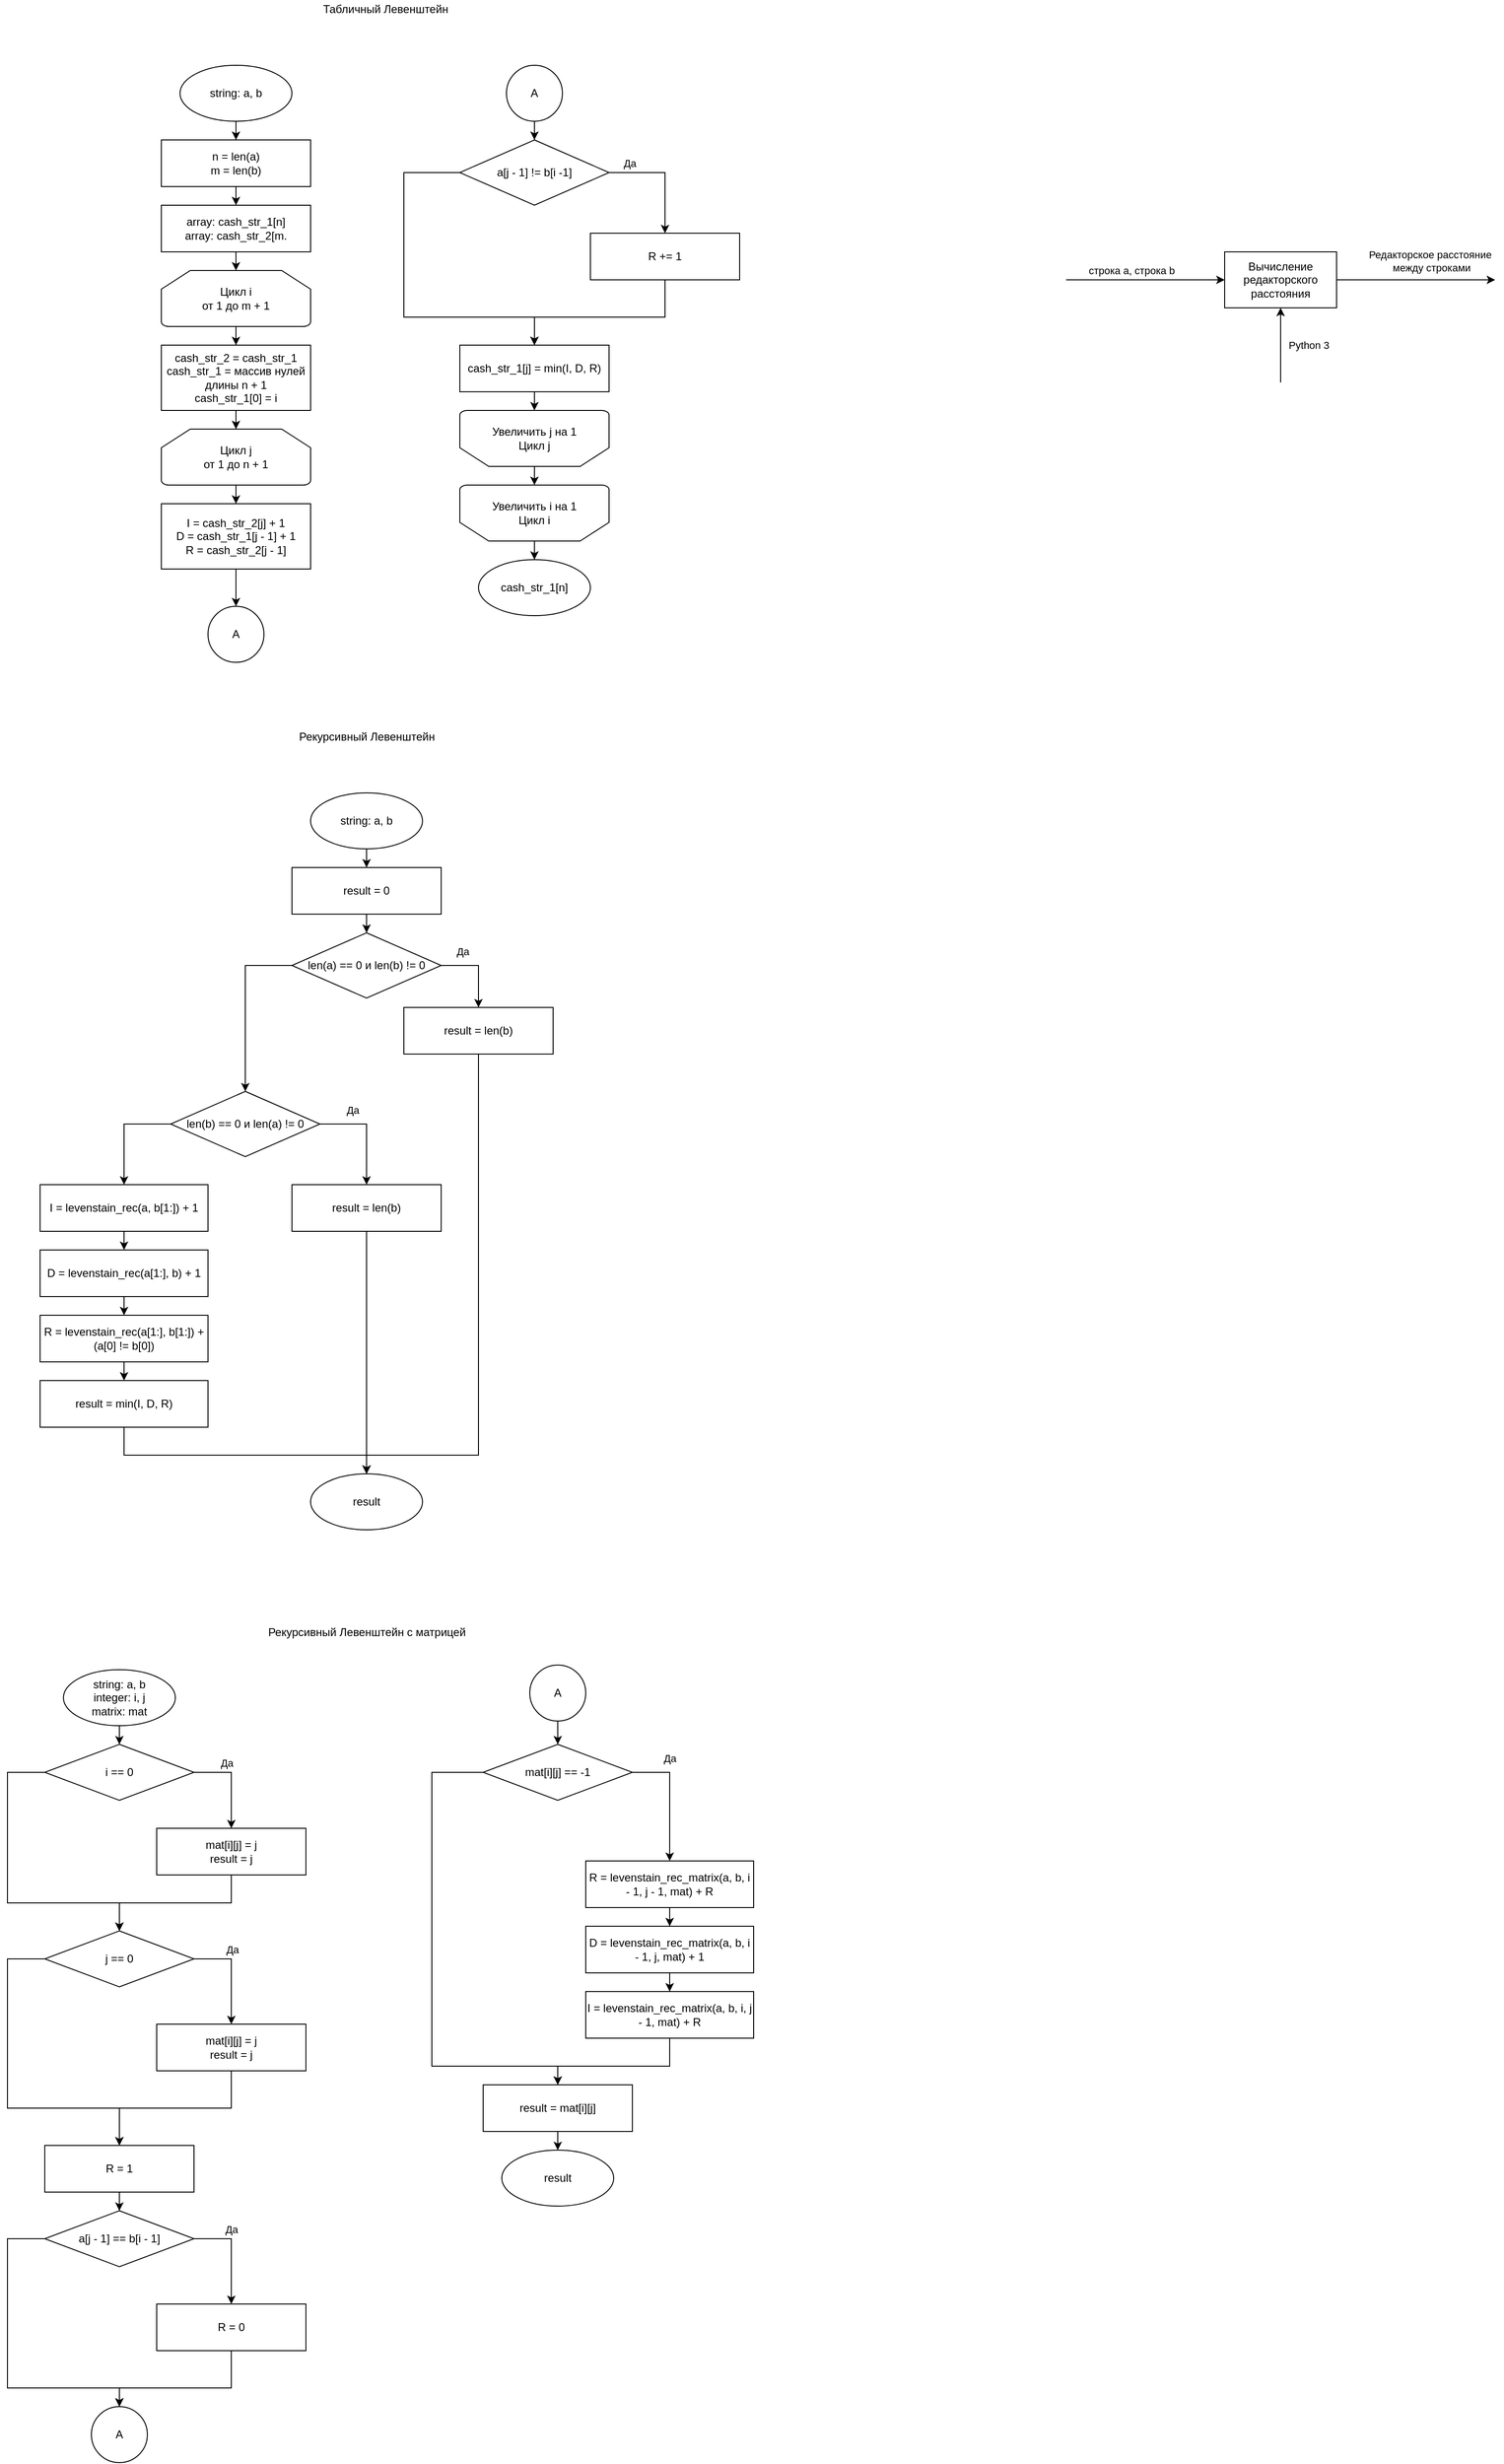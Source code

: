 <mxfile version="14.9.6" type="device"><diagram id="fH0HBRmKc5SlsXEf2OlQ" name="Страница 1"><mxGraphModel dx="1487" dy="696" grid="1" gridSize="10" guides="1" tooltips="1" connect="1" arrows="1" fold="1" page="1" pageScale="1" pageWidth="2000" pageHeight="7500" math="0" shadow="0"><root><mxCell id="0"/><mxCell id="1" parent="0"/><mxCell id="qf41cZpjFix9rTjJ7FAO-22" style="edgeStyle=orthogonalEdgeStyle;rounded=0;orthogonalLoop=1;jettySize=auto;html=1;entryX=0.5;entryY=0;entryDx=0;entryDy=0;" parent="1" source="qf41cZpjFix9rTjJ7FAO-5" target="qf41cZpjFix9rTjJ7FAO-20" edge="1"><mxGeometry relative="1" as="geometry"/></mxCell><mxCell id="qf41cZpjFix9rTjJ7FAO-5" value="Цикл i&lt;br&gt;от 1 до m + 1" style="strokeWidth=1;html=1;shape=mxgraph.flowchart.loop_limit;whiteSpace=wrap;" parent="1" vertex="1"><mxGeometry x="180" y="300" width="160" height="60" as="geometry"/></mxCell><mxCell id="qf41cZpjFix9rTjJ7FAO-9" style="edgeStyle=orthogonalEdgeStyle;rounded=0;orthogonalLoop=1;jettySize=auto;html=1;entryX=0.5;entryY=0;entryDx=0;entryDy=0;" parent="1" source="qf41cZpjFix9rTjJ7FAO-6" target="qf41cZpjFix9rTjJ7FAO-8" edge="1"><mxGeometry relative="1" as="geometry"/></mxCell><mxCell id="qf41cZpjFix9rTjJ7FAO-6" value="string: a, b" style="strokeWidth=1;html=1;shape=mxgraph.flowchart.start_1;whiteSpace=wrap;" parent="1" vertex="1"><mxGeometry x="200" y="80" width="120" height="60" as="geometry"/></mxCell><mxCell id="qf41cZpjFix9rTjJ7FAO-11" style="edgeStyle=orthogonalEdgeStyle;rounded=0;orthogonalLoop=1;jettySize=auto;html=1;exitX=0.5;exitY=1;exitDx=0;exitDy=0;entryX=0.5;entryY=0;entryDx=0;entryDy=0;" parent="1" source="qf41cZpjFix9rTjJ7FAO-8" target="qf41cZpjFix9rTjJ7FAO-10" edge="1"><mxGeometry relative="1" as="geometry"/></mxCell><mxCell id="qf41cZpjFix9rTjJ7FAO-8" value="n = len(a)&lt;br&gt;m = len(b)" style="rounded=0;whiteSpace=wrap;html=1;strokeWidth=1;" parent="1" vertex="1"><mxGeometry x="180" y="160" width="160" height="50" as="geometry"/></mxCell><mxCell id="qf41cZpjFix9rTjJ7FAO-12" style="edgeStyle=orthogonalEdgeStyle;rounded=0;orthogonalLoop=1;jettySize=auto;html=1;exitX=0.5;exitY=1;exitDx=0;exitDy=0;entryX=0.5;entryY=0;entryDx=0;entryDy=0;entryPerimeter=0;" parent="1" source="qf41cZpjFix9rTjJ7FAO-10" target="qf41cZpjFix9rTjJ7FAO-5" edge="1"><mxGeometry relative="1" as="geometry"/></mxCell><mxCell id="qf41cZpjFix9rTjJ7FAO-10" value="array: cash_str_1[n]&lt;br&gt;array: cash_str_2[m." style="rounded=0;whiteSpace=wrap;html=1;strokeWidth=1;" parent="1" vertex="1"><mxGeometry x="180" y="230" width="160" height="50" as="geometry"/></mxCell><mxCell id="qf41cZpjFix9rTjJ7FAO-41" style="edgeStyle=orthogonalEdgeStyle;rounded=0;orthogonalLoop=1;jettySize=auto;html=1;entryX=0.5;entryY=0;entryDx=0;entryDy=0;entryPerimeter=0;" parent="1" source="qf41cZpjFix9rTjJ7FAO-16" target="qf41cZpjFix9rTjJ7FAO-40" edge="1"><mxGeometry relative="1" as="geometry"/></mxCell><mxCell id="qf41cZpjFix9rTjJ7FAO-16" value="Увеличить i на 1&lt;br&gt;Цикл i" style="strokeWidth=1;html=1;shape=mxgraph.flowchart.loop_limit;whiteSpace=wrap;direction=west;" parent="1" vertex="1"><mxGeometry x="500" y="530" width="160" height="60" as="geometry"/></mxCell><mxCell id="qf41cZpjFix9rTjJ7FAO-65" style="edgeStyle=orthogonalEdgeStyle;rounded=0;orthogonalLoop=1;jettySize=auto;html=1;entryX=0.5;entryY=0;entryDx=0;entryDy=0;" parent="1" source="qf41cZpjFix9rTjJ7FAO-18" target="qf41cZpjFix9rTjJ7FAO-23" edge="1"><mxGeometry relative="1" as="geometry"/></mxCell><mxCell id="qf41cZpjFix9rTjJ7FAO-18" value="Цикл j&lt;br&gt;от 1 до n + 1" style="strokeWidth=1;html=1;shape=mxgraph.flowchart.loop_limit;whiteSpace=wrap;" parent="1" vertex="1"><mxGeometry x="180" y="470" width="160" height="60" as="geometry"/></mxCell><mxCell id="qf41cZpjFix9rTjJ7FAO-38" style="edgeStyle=orthogonalEdgeStyle;rounded=0;orthogonalLoop=1;jettySize=auto;html=1;exitX=0.5;exitY=0;exitDx=0;exitDy=0;exitPerimeter=0;entryX=0.5;entryY=1;entryDx=0;entryDy=0;entryPerimeter=0;" parent="1" source="qf41cZpjFix9rTjJ7FAO-19" target="qf41cZpjFix9rTjJ7FAO-16" edge="1"><mxGeometry relative="1" as="geometry"/></mxCell><mxCell id="qf41cZpjFix9rTjJ7FAO-19" value="Увеличить j на 1&lt;br&gt;Цикл j" style="strokeWidth=1;html=1;shape=mxgraph.flowchart.loop_limit;whiteSpace=wrap;direction=west;" parent="1" vertex="1"><mxGeometry x="500" y="450" width="160" height="60" as="geometry"/></mxCell><mxCell id="qf41cZpjFix9rTjJ7FAO-21" style="edgeStyle=orthogonalEdgeStyle;rounded=0;orthogonalLoop=1;jettySize=auto;html=1;entryX=0.5;entryY=0;entryDx=0;entryDy=0;entryPerimeter=0;" parent="1" source="qf41cZpjFix9rTjJ7FAO-20" target="qf41cZpjFix9rTjJ7FAO-18" edge="1"><mxGeometry relative="1" as="geometry"/></mxCell><mxCell id="qf41cZpjFix9rTjJ7FAO-20" value="cash_str_2 = cash_str_1&lt;br&gt;cash_str_1 = массив нулей длины n + 1&lt;br&gt;cash_str_1[0] = i" style="rounded=0;whiteSpace=wrap;html=1;strokeWidth=1;" parent="1" vertex="1"><mxGeometry x="180" y="380" width="160" height="70" as="geometry"/></mxCell><mxCell id="qf41cZpjFix9rTjJ7FAO-25" style="edgeStyle=orthogonalEdgeStyle;rounded=0;orthogonalLoop=1;jettySize=auto;html=1;entryX=0.5;entryY=0;entryDx=0;entryDy=0;" parent="1" source="qf41cZpjFix9rTjJ7FAO-23" target="qf41cZpjFix9rTjJ7FAO-24" edge="1"><mxGeometry relative="1" as="geometry"/></mxCell><mxCell id="qf41cZpjFix9rTjJ7FAO-23" value="I = cash_str_2[j] + 1&lt;br&gt;D = cash_str_1[j - 1] + 1&lt;br&gt;R = cash_str_2[j - 1]" style="rounded=0;whiteSpace=wrap;html=1;strokeWidth=1;" parent="1" vertex="1"><mxGeometry x="180" y="550" width="160" height="70" as="geometry"/></mxCell><mxCell id="qf41cZpjFix9rTjJ7FAO-24" value="A" style="ellipse;whiteSpace=wrap;html=1;aspect=fixed;strokeWidth=1;" parent="1" vertex="1"><mxGeometry x="230" y="660" width="60" height="60" as="geometry"/></mxCell><mxCell id="qf41cZpjFix9rTjJ7FAO-29" style="edgeStyle=orthogonalEdgeStyle;rounded=0;orthogonalLoop=1;jettySize=auto;html=1;entryX=0.5;entryY=0;entryDx=0;entryDy=0;" parent="1" source="qf41cZpjFix9rTjJ7FAO-27" target="qf41cZpjFix9rTjJ7FAO-28" edge="1"><mxGeometry relative="1" as="geometry"/></mxCell><mxCell id="qf41cZpjFix9rTjJ7FAO-27" value="A" style="ellipse;whiteSpace=wrap;html=1;aspect=fixed;strokeWidth=1;" parent="1" vertex="1"><mxGeometry x="550" y="80" width="60" height="60" as="geometry"/></mxCell><mxCell id="qf41cZpjFix9rTjJ7FAO-31" style="edgeStyle=orthogonalEdgeStyle;rounded=0;orthogonalLoop=1;jettySize=auto;html=1;entryX=0.5;entryY=0;entryDx=0;entryDy=0;exitX=1;exitY=0.5;exitDx=0;exitDy=0;" parent="1" source="qf41cZpjFix9rTjJ7FAO-28" target="qf41cZpjFix9rTjJ7FAO-30" edge="1"><mxGeometry relative="1" as="geometry"><Array as="points"><mxPoint x="720" y="195"/></Array></mxGeometry></mxCell><mxCell id="qf41cZpjFix9rTjJ7FAO-32" value="Да" style="edgeLabel;html=1;align=center;verticalAlign=middle;resizable=0;points=[];" parent="qf41cZpjFix9rTjJ7FAO-31" vertex="1" connectable="0"><mxGeometry x="-0.513" y="2" relative="1" as="geometry"><mxPoint x="-9" y="-8" as="offset"/></mxGeometry></mxCell><mxCell id="qf41cZpjFix9rTjJ7FAO-35" style="edgeStyle=orthogonalEdgeStyle;rounded=0;orthogonalLoop=1;jettySize=auto;html=1;" parent="1" source="qf41cZpjFix9rTjJ7FAO-28" edge="1"><mxGeometry relative="1" as="geometry"><mxPoint x="580" y="380" as="targetPoint"/><Array as="points"><mxPoint x="440" y="195"/><mxPoint x="440" y="350"/><mxPoint x="580" y="350"/></Array></mxGeometry></mxCell><mxCell id="qf41cZpjFix9rTjJ7FAO-28" value="a[j - 1] != b[i -1]" style="rhombus;whiteSpace=wrap;html=1;strokeWidth=1;" parent="1" vertex="1"><mxGeometry x="500" y="160" width="160" height="70" as="geometry"/></mxCell><mxCell id="qf41cZpjFix9rTjJ7FAO-34" style="edgeStyle=orthogonalEdgeStyle;rounded=0;orthogonalLoop=1;jettySize=auto;html=1;entryX=0.5;entryY=0;entryDx=0;entryDy=0;" parent="1" source="qf41cZpjFix9rTjJ7FAO-30" target="qf41cZpjFix9rTjJ7FAO-33" edge="1"><mxGeometry relative="1" as="geometry"><Array as="points"><mxPoint x="720" y="350"/><mxPoint x="580" y="350"/></Array></mxGeometry></mxCell><mxCell id="qf41cZpjFix9rTjJ7FAO-30" value="R += 1" style="rounded=0;whiteSpace=wrap;html=1;strokeWidth=1;" parent="1" vertex="1"><mxGeometry x="640" y="260" width="160" height="50" as="geometry"/></mxCell><mxCell id="qf41cZpjFix9rTjJ7FAO-37" style="edgeStyle=orthogonalEdgeStyle;rounded=0;orthogonalLoop=1;jettySize=auto;html=1;exitX=0.5;exitY=1;exitDx=0;exitDy=0;entryX=0.5;entryY=1;entryDx=0;entryDy=0;entryPerimeter=0;" parent="1" source="qf41cZpjFix9rTjJ7FAO-33" target="qf41cZpjFix9rTjJ7FAO-19" edge="1"><mxGeometry relative="1" as="geometry"/></mxCell><mxCell id="qf41cZpjFix9rTjJ7FAO-33" value="cash_str_1[j] = min(I, D, R)" style="rounded=0;whiteSpace=wrap;html=1;strokeWidth=1;" parent="1" vertex="1"><mxGeometry x="500" y="380" width="160" height="50" as="geometry"/></mxCell><mxCell id="qf41cZpjFix9rTjJ7FAO-40" value="cash_str_1[n]" style="strokeWidth=1;html=1;shape=mxgraph.flowchart.start_1;whiteSpace=wrap;" parent="1" vertex="1"><mxGeometry x="520" y="610" width="120" height="60" as="geometry"/></mxCell><mxCell id="qf41cZpjFix9rTjJ7FAO-50" style="edgeStyle=orthogonalEdgeStyle;rounded=0;orthogonalLoop=1;jettySize=auto;html=1;exitX=0.5;exitY=1;exitDx=0;exitDy=0;exitPerimeter=0;entryX=0.5;entryY=0;entryDx=0;entryDy=0;" parent="1" source="qf41cZpjFix9rTjJ7FAO-42" target="qf41cZpjFix9rTjJ7FAO-49" edge="1"><mxGeometry relative="1" as="geometry"/></mxCell><mxCell id="qf41cZpjFix9rTjJ7FAO-42" value="string: a, b" style="strokeWidth=1;html=1;shape=mxgraph.flowchart.start_1;whiteSpace=wrap;" parent="1" vertex="1"><mxGeometry x="340" y="860" width="120" height="60" as="geometry"/></mxCell><mxCell id="qf41cZpjFix9rTjJ7FAO-43" value="Табличный Левенштейн" style="text;html=1;align=center;verticalAlign=middle;resizable=0;points=[];autosize=1;strokeColor=none;" parent="1" vertex="1"><mxGeometry x="345" y="10" width="150" height="20" as="geometry"/></mxCell><mxCell id="qf41cZpjFix9rTjJ7FAO-44" value="Рекурсивный Левенштейн" style="text;html=1;align=center;verticalAlign=middle;resizable=0;points=[];autosize=1;strokeColor=none;" parent="1" vertex="1"><mxGeometry x="320" y="790" width="160" height="20" as="geometry"/></mxCell><mxCell id="qf41cZpjFix9rTjJ7FAO-53" style="edgeStyle=orthogonalEdgeStyle;rounded=0;orthogonalLoop=1;jettySize=auto;html=1;entryX=0.5;entryY=0;entryDx=0;entryDy=0;" parent="1" source="qf41cZpjFix9rTjJ7FAO-47" target="qf41cZpjFix9rTjJ7FAO-52" edge="1"><mxGeometry relative="1" as="geometry"><Array as="points"><mxPoint x="520" y="1045"/></Array></mxGeometry></mxCell><mxCell id="qf41cZpjFix9rTjJ7FAO-54" value="Да" style="edgeLabel;html=1;align=center;verticalAlign=middle;resizable=0;points=[];" parent="qf41cZpjFix9rTjJ7FAO-53" vertex="1" connectable="0"><mxGeometry x="-0.46" y="1" relative="1" as="geometry"><mxPoint y="-14" as="offset"/></mxGeometry></mxCell><mxCell id="qf41cZpjFix9rTjJ7FAO-62" style="edgeStyle=orthogonalEdgeStyle;rounded=0;orthogonalLoop=1;jettySize=auto;html=1;entryX=0.5;entryY=0;entryDx=0;entryDy=0;" parent="1" source="qf41cZpjFix9rTjJ7FAO-47" target="qf41cZpjFix9rTjJ7FAO-48" edge="1"><mxGeometry relative="1" as="geometry"><Array as="points"><mxPoint x="270" y="1045"/></Array></mxGeometry></mxCell><mxCell id="qf41cZpjFix9rTjJ7FAO-47" value="len(a) == 0 и len(b) != 0" style="rhombus;whiteSpace=wrap;html=1;strokeWidth=1;" parent="1" vertex="1"><mxGeometry x="320" y="1010" width="160" height="70" as="geometry"/></mxCell><mxCell id="qf41cZpjFix9rTjJ7FAO-58" style="edgeStyle=orthogonalEdgeStyle;rounded=0;orthogonalLoop=1;jettySize=auto;html=1;exitX=1;exitY=0.5;exitDx=0;exitDy=0;entryX=0.5;entryY=0;entryDx=0;entryDy=0;" parent="1" source="qf41cZpjFix9rTjJ7FAO-48" target="qf41cZpjFix9rTjJ7FAO-57" edge="1"><mxGeometry relative="1" as="geometry"/></mxCell><mxCell id="qf41cZpjFix9rTjJ7FAO-61" value="Да" style="edgeLabel;html=1;align=center;verticalAlign=middle;resizable=0;points=[];" parent="qf41cZpjFix9rTjJ7FAO-58" vertex="1" connectable="0"><mxGeometry x="-0.398" y="1" relative="1" as="geometry"><mxPoint y="-14" as="offset"/></mxGeometry></mxCell><mxCell id="qf41cZpjFix9rTjJ7FAO-64" style="edgeStyle=orthogonalEdgeStyle;rounded=0;orthogonalLoop=1;jettySize=auto;html=1;exitX=0;exitY=0.5;exitDx=0;exitDy=0;entryX=0.5;entryY=0;entryDx=0;entryDy=0;" parent="1" source="qf41cZpjFix9rTjJ7FAO-48" target="qf41cZpjFix9rTjJ7FAO-66" edge="1"><mxGeometry relative="1" as="geometry"><mxPoint x="140" y="1265" as="targetPoint"/></mxGeometry></mxCell><mxCell id="qf41cZpjFix9rTjJ7FAO-48" value="len(b) == 0 и len(a) != 0" style="rhombus;whiteSpace=wrap;html=1;strokeWidth=1;" parent="1" vertex="1"><mxGeometry x="190" y="1180" width="160" height="70" as="geometry"/></mxCell><mxCell id="qf41cZpjFix9rTjJ7FAO-51" style="edgeStyle=orthogonalEdgeStyle;rounded=0;orthogonalLoop=1;jettySize=auto;html=1;exitX=0.5;exitY=1;exitDx=0;exitDy=0;entryX=0.5;entryY=0;entryDx=0;entryDy=0;" parent="1" source="qf41cZpjFix9rTjJ7FAO-49" target="qf41cZpjFix9rTjJ7FAO-47" edge="1"><mxGeometry relative="1" as="geometry"/></mxCell><mxCell id="qf41cZpjFix9rTjJ7FAO-49" value="result = 0" style="rounded=0;whiteSpace=wrap;html=1;strokeWidth=1;" parent="1" vertex="1"><mxGeometry x="320" y="940" width="160" height="50" as="geometry"/></mxCell><mxCell id="qf41cZpjFix9rTjJ7FAO-79" style="edgeStyle=orthogonalEdgeStyle;rounded=0;orthogonalLoop=1;jettySize=auto;html=1;entryX=0.5;entryY=0;entryDx=0;entryDy=0;entryPerimeter=0;" parent="1" source="qf41cZpjFix9rTjJ7FAO-52" target="qf41cZpjFix9rTjJ7FAO-76" edge="1"><mxGeometry relative="1" as="geometry"><Array as="points"><mxPoint x="520" y="1570"/><mxPoint x="400" y="1570"/></Array></mxGeometry></mxCell><mxCell id="qf41cZpjFix9rTjJ7FAO-52" value="result = len(b)" style="rounded=0;whiteSpace=wrap;html=1;strokeWidth=1;" parent="1" vertex="1"><mxGeometry x="440" y="1090" width="160" height="50" as="geometry"/></mxCell><mxCell id="qf41cZpjFix9rTjJ7FAO-78" style="edgeStyle=orthogonalEdgeStyle;rounded=0;orthogonalLoop=1;jettySize=auto;html=1;exitX=0.5;exitY=1;exitDx=0;exitDy=0;entryX=0.5;entryY=0;entryDx=0;entryDy=0;entryPerimeter=0;" parent="1" source="qf41cZpjFix9rTjJ7FAO-57" target="qf41cZpjFix9rTjJ7FAO-76" edge="1"><mxGeometry relative="1" as="geometry"/></mxCell><mxCell id="qf41cZpjFix9rTjJ7FAO-57" value="result = len(b)" style="rounded=0;whiteSpace=wrap;html=1;strokeWidth=1;" parent="1" vertex="1"><mxGeometry x="320" y="1280" width="160" height="50" as="geometry"/></mxCell><mxCell id="qf41cZpjFix9rTjJ7FAO-74" style="edgeStyle=orthogonalEdgeStyle;rounded=0;orthogonalLoop=1;jettySize=auto;html=1;exitX=0.5;exitY=1;exitDx=0;exitDy=0;entryX=0.5;entryY=0;entryDx=0;entryDy=0;" parent="1" source="qf41cZpjFix9rTjJ7FAO-66" target="qf41cZpjFix9rTjJ7FAO-70" edge="1"><mxGeometry relative="1" as="geometry"/></mxCell><mxCell id="qf41cZpjFix9rTjJ7FAO-66" value="I = levenstain_rec(a, b[1:]) + 1" style="rounded=0;whiteSpace=wrap;html=1;strokeWidth=1;" parent="1" vertex="1"><mxGeometry x="50" y="1280" width="180" height="50" as="geometry"/></mxCell><mxCell id="qf41cZpjFix9rTjJ7FAO-73" style="edgeStyle=orthogonalEdgeStyle;rounded=0;orthogonalLoop=1;jettySize=auto;html=1;exitX=0.5;exitY=1;exitDx=0;exitDy=0;entryX=0.5;entryY=0;entryDx=0;entryDy=0;" parent="1" source="qf41cZpjFix9rTjJ7FAO-70" target="qf41cZpjFix9rTjJ7FAO-71" edge="1"><mxGeometry relative="1" as="geometry"/></mxCell><mxCell id="qf41cZpjFix9rTjJ7FAO-70" value="D = levenstain_rec(a[1:], b) + 1" style="rounded=0;whiteSpace=wrap;html=1;strokeWidth=1;" parent="1" vertex="1"><mxGeometry x="50" y="1350" width="180" height="50" as="geometry"/></mxCell><mxCell id="qf41cZpjFix9rTjJ7FAO-75" style="edgeStyle=orthogonalEdgeStyle;rounded=0;orthogonalLoop=1;jettySize=auto;html=1;exitX=0.5;exitY=1;exitDx=0;exitDy=0;entryX=0.5;entryY=0;entryDx=0;entryDy=0;" parent="1" source="qf41cZpjFix9rTjJ7FAO-71" target="qf41cZpjFix9rTjJ7FAO-72" edge="1"><mxGeometry relative="1" as="geometry"/></mxCell><mxCell id="qf41cZpjFix9rTjJ7FAO-71" value="R = levenstain_rec(a[1:], b[1:]) + (a[0] != b[0])" style="rounded=0;whiteSpace=wrap;html=1;strokeWidth=1;" parent="1" vertex="1"><mxGeometry x="50" y="1420" width="180" height="50" as="geometry"/></mxCell><mxCell id="qf41cZpjFix9rTjJ7FAO-77" style="edgeStyle=orthogonalEdgeStyle;rounded=0;orthogonalLoop=1;jettySize=auto;html=1;entryX=0.5;entryY=0;entryDx=0;entryDy=0;entryPerimeter=0;" parent="1" source="qf41cZpjFix9rTjJ7FAO-72" target="qf41cZpjFix9rTjJ7FAO-76" edge="1"><mxGeometry relative="1" as="geometry"><Array as="points"><mxPoint x="140" y="1570"/><mxPoint x="400" y="1570"/></Array></mxGeometry></mxCell><mxCell id="qf41cZpjFix9rTjJ7FAO-72" value="result = min(I, D, R)" style="rounded=0;whiteSpace=wrap;html=1;strokeWidth=1;" parent="1" vertex="1"><mxGeometry x="50" y="1490" width="180" height="50" as="geometry"/></mxCell><mxCell id="qf41cZpjFix9rTjJ7FAO-76" value="result" style="strokeWidth=1;html=1;shape=mxgraph.flowchart.start_1;whiteSpace=wrap;" parent="1" vertex="1"><mxGeometry x="340" y="1590" width="120" height="60" as="geometry"/></mxCell><mxCell id="qf41cZpjFix9rTjJ7FAO-136" style="edgeStyle=orthogonalEdgeStyle;rounded=0;orthogonalLoop=1;jettySize=auto;html=1;exitX=0.5;exitY=1;exitDx=0;exitDy=0;exitPerimeter=0;entryX=0.5;entryY=0;entryDx=0;entryDy=0;" parent="1" source="qf41cZpjFix9rTjJ7FAO-107" target="qf41cZpjFix9rTjJ7FAO-132" edge="1"><mxGeometry relative="1" as="geometry"/></mxCell><mxCell id="qf41cZpjFix9rTjJ7FAO-107" value="string: a, b&lt;br&gt;integer: i, j&lt;br&gt;matrix: mat" style="strokeWidth=1;html=1;shape=mxgraph.flowchart.start_1;whiteSpace=wrap;" parent="1" vertex="1"><mxGeometry x="75" y="1800" width="120" height="60" as="geometry"/></mxCell><mxCell id="qf41cZpjFix9rTjJ7FAO-108" value="Рекурсивный Левенштейн с матрицей" style="text;html=1;align=center;verticalAlign=middle;resizable=0;points=[];autosize=1;strokeColor=none;" parent="1" vertex="1"><mxGeometry x="285" y="1750" width="230" height="20" as="geometry"/></mxCell><mxCell id="qf41cZpjFix9rTjJ7FAO-135" style="edgeStyle=orthogonalEdgeStyle;rounded=0;orthogonalLoop=1;jettySize=auto;html=1;entryX=0.5;entryY=0;entryDx=0;entryDy=0;" parent="1" source="qf41cZpjFix9rTjJ7FAO-132" target="qf41cZpjFix9rTjJ7FAO-133" edge="1"><mxGeometry relative="1" as="geometry"><Array as="points"><mxPoint x="255" y="1910"/></Array></mxGeometry></mxCell><mxCell id="qf41cZpjFix9rTjJ7FAO-137" value="Да&lt;br&gt;" style="edgeLabel;html=1;align=center;verticalAlign=middle;resizable=0;points=[];" parent="qf41cZpjFix9rTjJ7FAO-135" vertex="1" connectable="0"><mxGeometry x="-0.482" relative="1" as="geometry"><mxPoint x="9" y="-10" as="offset"/></mxGeometry></mxCell><mxCell id="qf41cZpjFix9rTjJ7FAO-140" style="edgeStyle=orthogonalEdgeStyle;rounded=0;orthogonalLoop=1;jettySize=auto;html=1;exitX=0;exitY=0.5;exitDx=0;exitDy=0;entryX=0.5;entryY=0;entryDx=0;entryDy=0;" parent="1" source="qf41cZpjFix9rTjJ7FAO-132" target="qf41cZpjFix9rTjJ7FAO-138" edge="1"><mxGeometry relative="1" as="geometry"><Array as="points"><mxPoint x="15" y="1910"/><mxPoint x="15" y="2050"/><mxPoint x="135" y="2050"/></Array></mxGeometry></mxCell><mxCell id="qf41cZpjFix9rTjJ7FAO-132" value="i == 0" style="rhombus;whiteSpace=wrap;html=1;strokeWidth=1;" parent="1" vertex="1"><mxGeometry x="55" y="1880" width="160" height="60" as="geometry"/></mxCell><mxCell id="qf41cZpjFix9rTjJ7FAO-139" style="edgeStyle=orthogonalEdgeStyle;rounded=0;orthogonalLoop=1;jettySize=auto;html=1;exitX=0.5;exitY=1;exitDx=0;exitDy=0;entryX=0.5;entryY=0;entryDx=0;entryDy=0;" parent="1" source="qf41cZpjFix9rTjJ7FAO-133" target="qf41cZpjFix9rTjJ7FAO-138" edge="1"><mxGeometry relative="1" as="geometry"/></mxCell><mxCell id="qf41cZpjFix9rTjJ7FAO-133" value="mat[i][j] = j&lt;br&gt;result = j" style="rounded=0;whiteSpace=wrap;html=1;strokeWidth=1;" parent="1" vertex="1"><mxGeometry x="175" y="1970" width="160" height="50" as="geometry"/></mxCell><mxCell id="qf41cZpjFix9rTjJ7FAO-142" style="edgeStyle=orthogonalEdgeStyle;rounded=0;orthogonalLoop=1;jettySize=auto;html=1;entryX=0.5;entryY=0;entryDx=0;entryDy=0;" parent="1" source="qf41cZpjFix9rTjJ7FAO-138" target="qf41cZpjFix9rTjJ7FAO-141" edge="1"><mxGeometry relative="1" as="geometry"><Array as="points"><mxPoint x="255" y="2110"/></Array></mxGeometry></mxCell><mxCell id="qf41cZpjFix9rTjJ7FAO-143" value="Да" style="edgeLabel;html=1;align=center;verticalAlign=middle;resizable=0;points=[];" parent="qf41cZpjFix9rTjJ7FAO-142" vertex="1" connectable="0"><mxGeometry x="-0.41" y="1" relative="1" as="geometry"><mxPoint x="8" y="-9" as="offset"/></mxGeometry></mxCell><mxCell id="qf41cZpjFix9rTjJ7FAO-145" style="edgeStyle=orthogonalEdgeStyle;rounded=0;orthogonalLoop=1;jettySize=auto;html=1;exitX=0;exitY=0.5;exitDx=0;exitDy=0;entryX=0.5;entryY=0;entryDx=0;entryDy=0;" parent="1" source="qf41cZpjFix9rTjJ7FAO-138" target="qf41cZpjFix9rTjJ7FAO-144" edge="1"><mxGeometry relative="1" as="geometry"><Array as="points"><mxPoint x="15" y="2110"/><mxPoint x="15" y="2270"/><mxPoint x="135" y="2270"/></Array></mxGeometry></mxCell><mxCell id="qf41cZpjFix9rTjJ7FAO-138" value="j == 0" style="rhombus;whiteSpace=wrap;html=1;strokeWidth=1;" parent="1" vertex="1"><mxGeometry x="55" y="2080" width="160" height="60" as="geometry"/></mxCell><mxCell id="qf41cZpjFix9rTjJ7FAO-146" style="edgeStyle=orthogonalEdgeStyle;rounded=0;orthogonalLoop=1;jettySize=auto;html=1;entryX=0.5;entryY=0;entryDx=0;entryDy=0;" parent="1" source="qf41cZpjFix9rTjJ7FAO-141" target="qf41cZpjFix9rTjJ7FAO-144" edge="1"><mxGeometry relative="1" as="geometry"/></mxCell><mxCell id="qf41cZpjFix9rTjJ7FAO-141" value="mat[i][j] = j&lt;br&gt;result = j" style="rounded=0;whiteSpace=wrap;html=1;strokeWidth=1;" parent="1" vertex="1"><mxGeometry x="175" y="2180" width="160" height="50" as="geometry"/></mxCell><mxCell id="qf41cZpjFix9rTjJ7FAO-148" style="edgeStyle=orthogonalEdgeStyle;rounded=0;orthogonalLoop=1;jettySize=auto;html=1;entryX=0.5;entryY=0;entryDx=0;entryDy=0;" parent="1" source="qf41cZpjFix9rTjJ7FAO-144" target="qf41cZpjFix9rTjJ7FAO-147" edge="1"><mxGeometry relative="1" as="geometry"/></mxCell><mxCell id="qf41cZpjFix9rTjJ7FAO-144" value="R = 1" style="rounded=0;whiteSpace=wrap;html=1;strokeWidth=1;" parent="1" vertex="1"><mxGeometry x="55" y="2310" width="160" height="50" as="geometry"/></mxCell><mxCell id="qf41cZpjFix9rTjJ7FAO-150" style="edgeStyle=orthogonalEdgeStyle;rounded=0;orthogonalLoop=1;jettySize=auto;html=1;entryX=0.5;entryY=0;entryDx=0;entryDy=0;" parent="1" source="qf41cZpjFix9rTjJ7FAO-147" target="qf41cZpjFix9rTjJ7FAO-149" edge="1"><mxGeometry relative="1" as="geometry"><Array as="points"><mxPoint x="255" y="2410"/></Array></mxGeometry></mxCell><mxCell id="qf41cZpjFix9rTjJ7FAO-154" value="Да" style="edgeLabel;html=1;align=center;verticalAlign=middle;resizable=0;points=[];" parent="qf41cZpjFix9rTjJ7FAO-150" vertex="1" connectable="0"><mxGeometry x="-0.367" y="-2" relative="1" as="geometry"><mxPoint x="5" y="-12" as="offset"/></mxGeometry></mxCell><mxCell id="qf41cZpjFix9rTjJ7FAO-153" style="edgeStyle=orthogonalEdgeStyle;rounded=0;orthogonalLoop=1;jettySize=auto;html=1;entryX=0.5;entryY=0;entryDx=0;entryDy=0;" parent="1" source="qf41cZpjFix9rTjJ7FAO-147" target="qf41cZpjFix9rTjJ7FAO-151" edge="1"><mxGeometry relative="1" as="geometry"><Array as="points"><mxPoint x="15" y="2410"/><mxPoint x="15" y="2570"/><mxPoint x="135" y="2570"/></Array></mxGeometry></mxCell><mxCell id="qf41cZpjFix9rTjJ7FAO-147" value="a[j - 1] == b[i - 1]" style="rhombus;whiteSpace=wrap;html=1;strokeWidth=1;" parent="1" vertex="1"><mxGeometry x="55" y="2380" width="160" height="60" as="geometry"/></mxCell><mxCell id="qf41cZpjFix9rTjJ7FAO-152" style="edgeStyle=orthogonalEdgeStyle;rounded=0;orthogonalLoop=1;jettySize=auto;html=1;entryX=0.5;entryY=0;entryDx=0;entryDy=0;" parent="1" source="qf41cZpjFix9rTjJ7FAO-149" target="qf41cZpjFix9rTjJ7FAO-151" edge="1"><mxGeometry relative="1" as="geometry"><Array as="points"><mxPoint x="255" y="2570"/><mxPoint x="135" y="2570"/></Array></mxGeometry></mxCell><mxCell id="qf41cZpjFix9rTjJ7FAO-149" value="R = 0" style="rounded=0;whiteSpace=wrap;html=1;strokeWidth=1;" parent="1" vertex="1"><mxGeometry x="175" y="2480" width="160" height="50" as="geometry"/></mxCell><mxCell id="qf41cZpjFix9rTjJ7FAO-151" value="A" style="ellipse;whiteSpace=wrap;html=1;aspect=fixed;strokeWidth=1;" parent="1" vertex="1"><mxGeometry x="105" y="2590" width="60" height="60" as="geometry"/></mxCell><mxCell id="qf41cZpjFix9rTjJ7FAO-157" style="edgeStyle=orthogonalEdgeStyle;rounded=0;orthogonalLoop=1;jettySize=auto;html=1;exitX=0.5;exitY=1;exitDx=0;exitDy=0;entryX=0.5;entryY=0;entryDx=0;entryDy=0;" parent="1" source="qf41cZpjFix9rTjJ7FAO-155" target="qf41cZpjFix9rTjJ7FAO-156" edge="1"><mxGeometry relative="1" as="geometry"/></mxCell><mxCell id="qf41cZpjFix9rTjJ7FAO-155" value="A" style="ellipse;whiteSpace=wrap;html=1;aspect=fixed;strokeWidth=1;" parent="1" vertex="1"><mxGeometry x="575" y="1795" width="60" height="60" as="geometry"/></mxCell><mxCell id="qf41cZpjFix9rTjJ7FAO-161" style="edgeStyle=orthogonalEdgeStyle;rounded=0;orthogonalLoop=1;jettySize=auto;html=1;entryX=0.5;entryY=0;entryDx=0;entryDy=0;" parent="1" source="qf41cZpjFix9rTjJ7FAO-156" target="qf41cZpjFix9rTjJ7FAO-158" edge="1"><mxGeometry relative="1" as="geometry"><Array as="points"><mxPoint x="725" y="1910"/></Array></mxGeometry></mxCell><mxCell id="qf41cZpjFix9rTjJ7FAO-162" value="Да" style="edgeLabel;html=1;align=center;verticalAlign=middle;resizable=0;points=[];" parent="qf41cZpjFix9rTjJ7FAO-161" vertex="1" connectable="0"><mxGeometry x="-0.449" y="1" relative="1" as="geometry"><mxPoint x="3" y="-14" as="offset"/></mxGeometry></mxCell><mxCell id="qf41cZpjFix9rTjJ7FAO-166" style="edgeStyle=orthogonalEdgeStyle;rounded=0;orthogonalLoop=1;jettySize=auto;html=1;" parent="1" source="qf41cZpjFix9rTjJ7FAO-156" target="qf41cZpjFix9rTjJ7FAO-165" edge="1"><mxGeometry relative="1" as="geometry"><Array as="points"><mxPoint x="470" y="1910"/><mxPoint x="470" y="2225"/><mxPoint x="605" y="2225"/></Array></mxGeometry></mxCell><mxCell id="qf41cZpjFix9rTjJ7FAO-156" value="mat[i][j] == -1" style="rhombus;whiteSpace=wrap;html=1;strokeWidth=1;" parent="1" vertex="1"><mxGeometry x="525" y="1880" width="160" height="60" as="geometry"/></mxCell><mxCell id="qf41cZpjFix9rTjJ7FAO-163" style="edgeStyle=orthogonalEdgeStyle;rounded=0;orthogonalLoop=1;jettySize=auto;html=1;entryX=0.5;entryY=0;entryDx=0;entryDy=0;" parent="1" source="qf41cZpjFix9rTjJ7FAO-158" target="qf41cZpjFix9rTjJ7FAO-159" edge="1"><mxGeometry relative="1" as="geometry"/></mxCell><mxCell id="qf41cZpjFix9rTjJ7FAO-158" value="R = levenstain_rec_matrix(a, b, i - 1, j - 1, mat) + R" style="rounded=0;whiteSpace=wrap;html=1;strokeWidth=1;" parent="1" vertex="1"><mxGeometry x="635" y="2005" width="180" height="50" as="geometry"/></mxCell><mxCell id="qf41cZpjFix9rTjJ7FAO-164" style="edgeStyle=orthogonalEdgeStyle;rounded=0;orthogonalLoop=1;jettySize=auto;html=1;entryX=0.5;entryY=0;entryDx=0;entryDy=0;" parent="1" source="qf41cZpjFix9rTjJ7FAO-159" target="qf41cZpjFix9rTjJ7FAO-160" edge="1"><mxGeometry relative="1" as="geometry"/></mxCell><mxCell id="qf41cZpjFix9rTjJ7FAO-159" value="D = levenstain_rec_matrix(a, b, i - 1, j, mat) + 1" style="rounded=0;whiteSpace=wrap;html=1;strokeWidth=1;" parent="1" vertex="1"><mxGeometry x="635" y="2075" width="180" height="50" as="geometry"/></mxCell><mxCell id="qf41cZpjFix9rTjJ7FAO-167" style="edgeStyle=orthogonalEdgeStyle;rounded=0;orthogonalLoop=1;jettySize=auto;html=1;exitX=0.5;exitY=1;exitDx=0;exitDy=0;entryX=0.5;entryY=0;entryDx=0;entryDy=0;" parent="1" source="qf41cZpjFix9rTjJ7FAO-160" target="qf41cZpjFix9rTjJ7FAO-165" edge="1"><mxGeometry relative="1" as="geometry"><Array as="points"><mxPoint x="725" y="2225"/><mxPoint x="605" y="2225"/></Array></mxGeometry></mxCell><mxCell id="qf41cZpjFix9rTjJ7FAO-160" value="I = levenstain_rec_matrix(a, b, i, j - 1, mat) + R" style="rounded=0;whiteSpace=wrap;html=1;strokeWidth=1;" parent="1" vertex="1"><mxGeometry x="635" y="2145" width="180" height="50" as="geometry"/></mxCell><mxCell id="qf41cZpjFix9rTjJ7FAO-170" style="edgeStyle=orthogonalEdgeStyle;rounded=0;orthogonalLoop=1;jettySize=auto;html=1;exitX=0.5;exitY=1;exitDx=0;exitDy=0;entryX=0.5;entryY=0;entryDx=0;entryDy=0;entryPerimeter=0;" parent="1" source="qf41cZpjFix9rTjJ7FAO-165" target="qf41cZpjFix9rTjJ7FAO-168" edge="1"><mxGeometry relative="1" as="geometry"/></mxCell><mxCell id="qf41cZpjFix9rTjJ7FAO-165" value="result = mat[i][j]" style="rounded=0;whiteSpace=wrap;html=1;strokeWidth=1;" parent="1" vertex="1"><mxGeometry x="525" y="2245" width="160" height="50" as="geometry"/></mxCell><mxCell id="qf41cZpjFix9rTjJ7FAO-168" value="result" style="strokeWidth=1;html=1;shape=mxgraph.flowchart.start_1;whiteSpace=wrap;" parent="1" vertex="1"><mxGeometry x="545" y="2315" width="120" height="60" as="geometry"/></mxCell><mxCell id="ywy4ShMrTgXN5OAOGI_W-1" value="Вычисление редакторского расстояния" style="rounded=0;whiteSpace=wrap;html=1;" vertex="1" parent="1"><mxGeometry x="1320" y="280" width="120" height="60" as="geometry"/></mxCell><mxCell id="ywy4ShMrTgXN5OAOGI_W-2" value="" style="endArrow=classic;html=1;entryX=0;entryY=0.5;entryDx=0;entryDy=0;" edge="1" parent="1" target="ywy4ShMrTgXN5OAOGI_W-1"><mxGeometry width="50" height="50" relative="1" as="geometry"><mxPoint x="1150" y="310" as="sourcePoint"/><mxPoint x="1170" y="290" as="targetPoint"/></mxGeometry></mxCell><mxCell id="ywy4ShMrTgXN5OAOGI_W-5" value="строка a, строка b" style="edgeLabel;html=1;align=center;verticalAlign=middle;resizable=0;points=[];" vertex="1" connectable="0" parent="ywy4ShMrTgXN5OAOGI_W-2"><mxGeometry x="-0.223" y="1" relative="1" as="geometry"><mxPoint x="4" y="-9" as="offset"/></mxGeometry></mxCell><mxCell id="ywy4ShMrTgXN5OAOGI_W-3" value="" style="endArrow=classic;html=1;entryX=0;entryY=0.5;entryDx=0;entryDy=0;" edge="1" parent="1"><mxGeometry width="50" height="50" relative="1" as="geometry"><mxPoint x="1440" y="310" as="sourcePoint"/><mxPoint x="1610" y="310" as="targetPoint"/></mxGeometry></mxCell><mxCell id="ywy4ShMrTgXN5OAOGI_W-7" value="Редакторское расстояние&lt;br&gt;&amp;nbsp;между строками" style="edgeLabel;html=1;align=center;verticalAlign=middle;resizable=0;points=[];" vertex="1" connectable="0" parent="ywy4ShMrTgXN5OAOGI_W-3"><mxGeometry x="-0.188" relative="1" as="geometry"><mxPoint x="31" y="-20" as="offset"/></mxGeometry></mxCell><mxCell id="ywy4ShMrTgXN5OAOGI_W-4" value="" style="endArrow=classic;html=1;entryX=0.5;entryY=1;entryDx=0;entryDy=0;" edge="1" parent="1" target="ywy4ShMrTgXN5OAOGI_W-1"><mxGeometry width="50" height="50" relative="1" as="geometry"><mxPoint x="1380" y="420" as="sourcePoint"/><mxPoint x="1370" y="380" as="targetPoint"/></mxGeometry></mxCell><mxCell id="ywy4ShMrTgXN5OAOGI_W-6" value="Python 3" style="edgeLabel;html=1;align=center;verticalAlign=middle;resizable=0;points=[];" vertex="1" connectable="0" parent="ywy4ShMrTgXN5OAOGI_W-4"><mxGeometry x="-0.318" y="3" relative="1" as="geometry"><mxPoint x="33" y="-13" as="offset"/></mxGeometry></mxCell></root></mxGraphModel></diagram></mxfile>